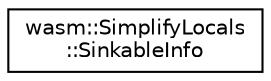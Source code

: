 digraph "Graphical Class Hierarchy"
{
  edge [fontname="Helvetica",fontsize="10",labelfontname="Helvetica",labelfontsize="10"];
  node [fontname="Helvetica",fontsize="10",shape=record];
  rankdir="LR";
  Node0 [label="wasm::SimplifyLocals\l::SinkableInfo",height=0.2,width=0.4,color="black", fillcolor="white", style="filled",URL="$structwasm_1_1_simplify_locals_1_1_sinkable_info.html"];
}
